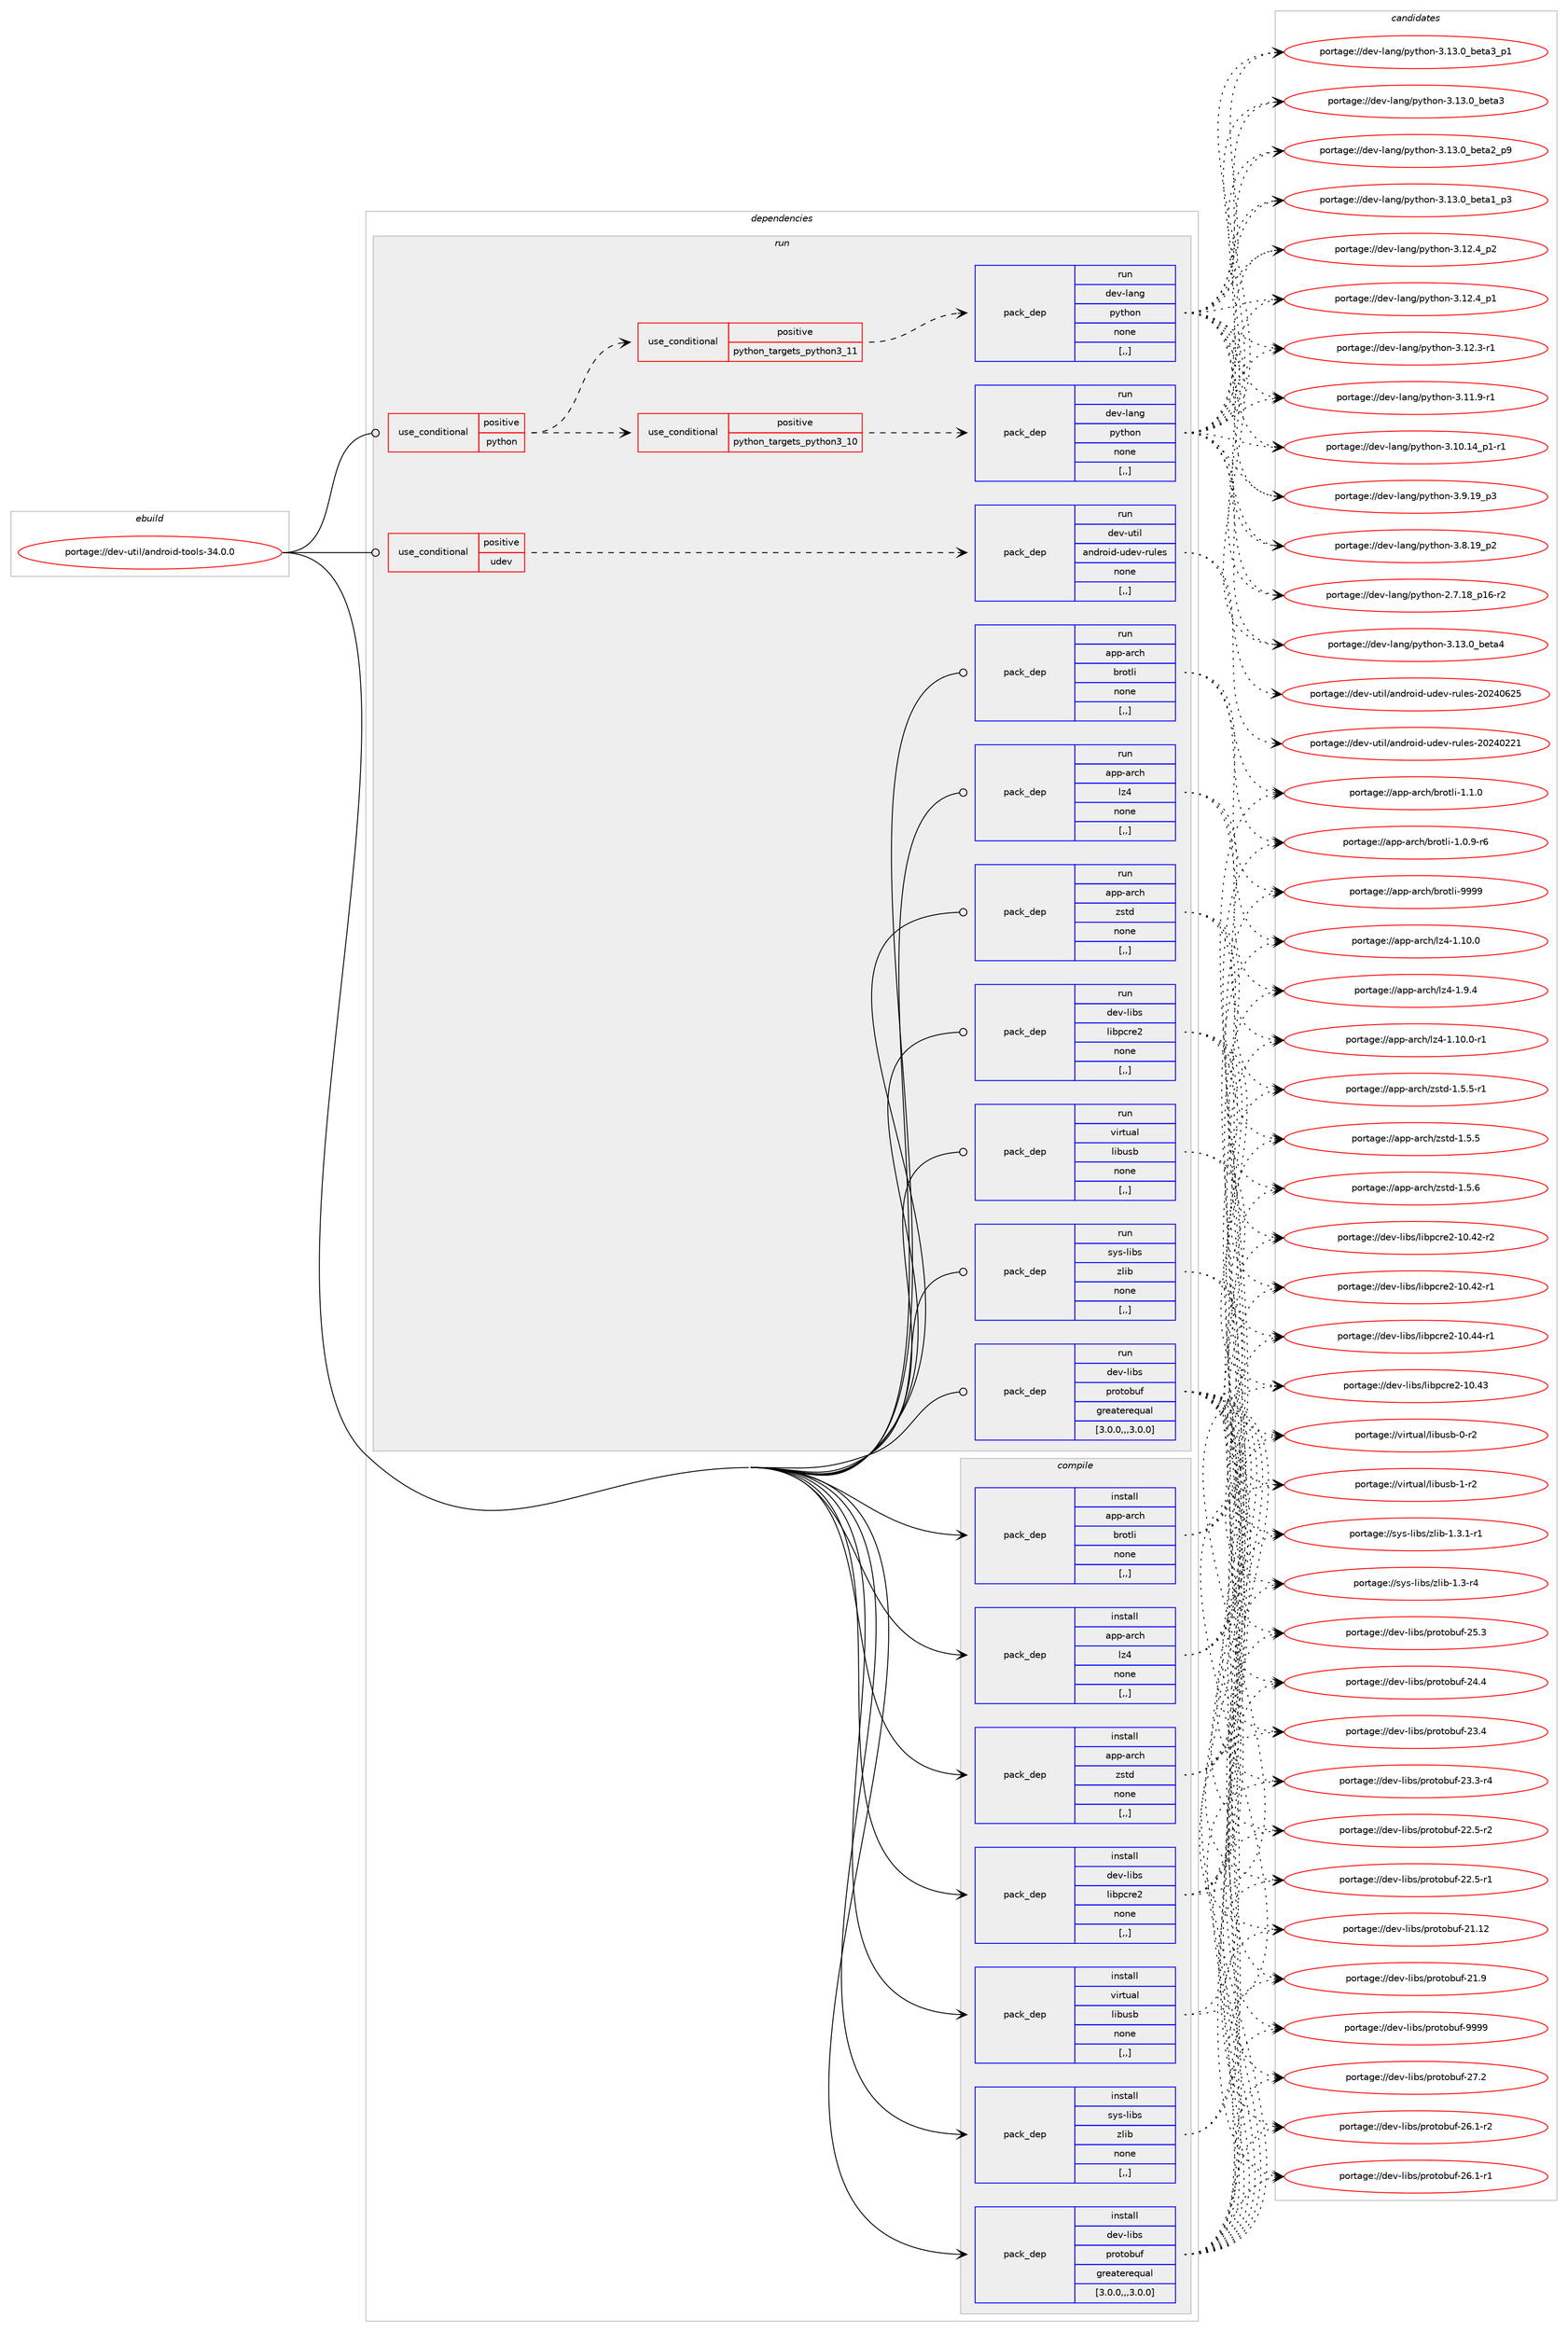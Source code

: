 digraph prolog {

# *************
# Graph options
# *************

newrank=true;
concentrate=true;
compound=true;
graph [rankdir=LR,fontname=Helvetica,fontsize=10,ranksep=1.5];#, ranksep=2.5, nodesep=0.2];
edge  [arrowhead=vee];
node  [fontname=Helvetica,fontsize=10];

# **********
# The ebuild
# **********

subgraph cluster_leftcol {
color=gray;
label=<<i>ebuild</i>>;
id [label="portage://dev-util/android-tools-34.0.0", color=red, width=4, href="../dev-util/android-tools-34.0.0.svg"];
}

# ****************
# The dependencies
# ****************

subgraph cluster_midcol {
color=gray;
label=<<i>dependencies</i>>;
subgraph cluster_compile {
fillcolor="#eeeeee";
style=filled;
label=<<i>compile</i>>;
subgraph pack149665 {
dependency210171 [label=<<TABLE BORDER="0" CELLBORDER="1" CELLSPACING="0" CELLPADDING="4" WIDTH="220"><TR><TD ROWSPAN="6" CELLPADDING="30">pack_dep</TD></TR><TR><TD WIDTH="110">install</TD></TR><TR><TD>app-arch</TD></TR><TR><TD>brotli</TD></TR><TR><TD>none</TD></TR><TR><TD>[,,]</TD></TR></TABLE>>, shape=none, color=blue];
}
id:e -> dependency210171:w [weight=20,style="solid",arrowhead="vee"];
subgraph pack149666 {
dependency210172 [label=<<TABLE BORDER="0" CELLBORDER="1" CELLSPACING="0" CELLPADDING="4" WIDTH="220"><TR><TD ROWSPAN="6" CELLPADDING="30">pack_dep</TD></TR><TR><TD WIDTH="110">install</TD></TR><TR><TD>app-arch</TD></TR><TR><TD>lz4</TD></TR><TR><TD>none</TD></TR><TR><TD>[,,]</TD></TR></TABLE>>, shape=none, color=blue];
}
id:e -> dependency210172:w [weight=20,style="solid",arrowhead="vee"];
subgraph pack149667 {
dependency210173 [label=<<TABLE BORDER="0" CELLBORDER="1" CELLSPACING="0" CELLPADDING="4" WIDTH="220"><TR><TD ROWSPAN="6" CELLPADDING="30">pack_dep</TD></TR><TR><TD WIDTH="110">install</TD></TR><TR><TD>app-arch</TD></TR><TR><TD>zstd</TD></TR><TR><TD>none</TD></TR><TR><TD>[,,]</TD></TR></TABLE>>, shape=none, color=blue];
}
id:e -> dependency210173:w [weight=20,style="solid",arrowhead="vee"];
subgraph pack149668 {
dependency210174 [label=<<TABLE BORDER="0" CELLBORDER="1" CELLSPACING="0" CELLPADDING="4" WIDTH="220"><TR><TD ROWSPAN="6" CELLPADDING="30">pack_dep</TD></TR><TR><TD WIDTH="110">install</TD></TR><TR><TD>dev-libs</TD></TR><TR><TD>libpcre2</TD></TR><TR><TD>none</TD></TR><TR><TD>[,,]</TD></TR></TABLE>>, shape=none, color=blue];
}
id:e -> dependency210174:w [weight=20,style="solid",arrowhead="vee"];
subgraph pack149669 {
dependency210175 [label=<<TABLE BORDER="0" CELLBORDER="1" CELLSPACING="0" CELLPADDING="4" WIDTH="220"><TR><TD ROWSPAN="6" CELLPADDING="30">pack_dep</TD></TR><TR><TD WIDTH="110">install</TD></TR><TR><TD>dev-libs</TD></TR><TR><TD>protobuf</TD></TR><TR><TD>greaterequal</TD></TR><TR><TD>[3.0.0,,,3.0.0]</TD></TR></TABLE>>, shape=none, color=blue];
}
id:e -> dependency210175:w [weight=20,style="solid",arrowhead="vee"];
subgraph pack149670 {
dependency210176 [label=<<TABLE BORDER="0" CELLBORDER="1" CELLSPACING="0" CELLPADDING="4" WIDTH="220"><TR><TD ROWSPAN="6" CELLPADDING="30">pack_dep</TD></TR><TR><TD WIDTH="110">install</TD></TR><TR><TD>sys-libs</TD></TR><TR><TD>zlib</TD></TR><TR><TD>none</TD></TR><TR><TD>[,,]</TD></TR></TABLE>>, shape=none, color=blue];
}
id:e -> dependency210176:w [weight=20,style="solid",arrowhead="vee"];
subgraph pack149671 {
dependency210177 [label=<<TABLE BORDER="0" CELLBORDER="1" CELLSPACING="0" CELLPADDING="4" WIDTH="220"><TR><TD ROWSPAN="6" CELLPADDING="30">pack_dep</TD></TR><TR><TD WIDTH="110">install</TD></TR><TR><TD>virtual</TD></TR><TR><TD>libusb</TD></TR><TR><TD>none</TD></TR><TR><TD>[,,]</TD></TR></TABLE>>, shape=none, color=blue];
}
id:e -> dependency210177:w [weight=20,style="solid",arrowhead="vee"];
}
subgraph cluster_compileandrun {
fillcolor="#eeeeee";
style=filled;
label=<<i>compile and run</i>>;
}
subgraph cluster_run {
fillcolor="#eeeeee";
style=filled;
label=<<i>run</i>>;
subgraph cond59114 {
dependency210178 [label=<<TABLE BORDER="0" CELLBORDER="1" CELLSPACING="0" CELLPADDING="4"><TR><TD ROWSPAN="3" CELLPADDING="10">use_conditional</TD></TR><TR><TD>positive</TD></TR><TR><TD>python</TD></TR></TABLE>>, shape=none, color=red];
subgraph cond59115 {
dependency210179 [label=<<TABLE BORDER="0" CELLBORDER="1" CELLSPACING="0" CELLPADDING="4"><TR><TD ROWSPAN="3" CELLPADDING="10">use_conditional</TD></TR><TR><TD>positive</TD></TR><TR><TD>python_targets_python3_10</TD></TR></TABLE>>, shape=none, color=red];
subgraph pack149672 {
dependency210180 [label=<<TABLE BORDER="0" CELLBORDER="1" CELLSPACING="0" CELLPADDING="4" WIDTH="220"><TR><TD ROWSPAN="6" CELLPADDING="30">pack_dep</TD></TR><TR><TD WIDTH="110">run</TD></TR><TR><TD>dev-lang</TD></TR><TR><TD>python</TD></TR><TR><TD>none</TD></TR><TR><TD>[,,]</TD></TR></TABLE>>, shape=none, color=blue];
}
dependency210179:e -> dependency210180:w [weight=20,style="dashed",arrowhead="vee"];
}
dependency210178:e -> dependency210179:w [weight=20,style="dashed",arrowhead="vee"];
subgraph cond59116 {
dependency210181 [label=<<TABLE BORDER="0" CELLBORDER="1" CELLSPACING="0" CELLPADDING="4"><TR><TD ROWSPAN="3" CELLPADDING="10">use_conditional</TD></TR><TR><TD>positive</TD></TR><TR><TD>python_targets_python3_11</TD></TR></TABLE>>, shape=none, color=red];
subgraph pack149673 {
dependency210182 [label=<<TABLE BORDER="0" CELLBORDER="1" CELLSPACING="0" CELLPADDING="4" WIDTH="220"><TR><TD ROWSPAN="6" CELLPADDING="30">pack_dep</TD></TR><TR><TD WIDTH="110">run</TD></TR><TR><TD>dev-lang</TD></TR><TR><TD>python</TD></TR><TR><TD>none</TD></TR><TR><TD>[,,]</TD></TR></TABLE>>, shape=none, color=blue];
}
dependency210181:e -> dependency210182:w [weight=20,style="dashed",arrowhead="vee"];
}
dependency210178:e -> dependency210181:w [weight=20,style="dashed",arrowhead="vee"];
}
id:e -> dependency210178:w [weight=20,style="solid",arrowhead="odot"];
subgraph cond59117 {
dependency210183 [label=<<TABLE BORDER="0" CELLBORDER="1" CELLSPACING="0" CELLPADDING="4"><TR><TD ROWSPAN="3" CELLPADDING="10">use_conditional</TD></TR><TR><TD>positive</TD></TR><TR><TD>udev</TD></TR></TABLE>>, shape=none, color=red];
subgraph pack149674 {
dependency210184 [label=<<TABLE BORDER="0" CELLBORDER="1" CELLSPACING="0" CELLPADDING="4" WIDTH="220"><TR><TD ROWSPAN="6" CELLPADDING="30">pack_dep</TD></TR><TR><TD WIDTH="110">run</TD></TR><TR><TD>dev-util</TD></TR><TR><TD>android-udev-rules</TD></TR><TR><TD>none</TD></TR><TR><TD>[,,]</TD></TR></TABLE>>, shape=none, color=blue];
}
dependency210183:e -> dependency210184:w [weight=20,style="dashed",arrowhead="vee"];
}
id:e -> dependency210183:w [weight=20,style="solid",arrowhead="odot"];
subgraph pack149675 {
dependency210185 [label=<<TABLE BORDER="0" CELLBORDER="1" CELLSPACING="0" CELLPADDING="4" WIDTH="220"><TR><TD ROWSPAN="6" CELLPADDING="30">pack_dep</TD></TR><TR><TD WIDTH="110">run</TD></TR><TR><TD>app-arch</TD></TR><TR><TD>brotli</TD></TR><TR><TD>none</TD></TR><TR><TD>[,,]</TD></TR></TABLE>>, shape=none, color=blue];
}
id:e -> dependency210185:w [weight=20,style="solid",arrowhead="odot"];
subgraph pack149676 {
dependency210186 [label=<<TABLE BORDER="0" CELLBORDER="1" CELLSPACING="0" CELLPADDING="4" WIDTH="220"><TR><TD ROWSPAN="6" CELLPADDING="30">pack_dep</TD></TR><TR><TD WIDTH="110">run</TD></TR><TR><TD>app-arch</TD></TR><TR><TD>lz4</TD></TR><TR><TD>none</TD></TR><TR><TD>[,,]</TD></TR></TABLE>>, shape=none, color=blue];
}
id:e -> dependency210186:w [weight=20,style="solid",arrowhead="odot"];
subgraph pack149677 {
dependency210187 [label=<<TABLE BORDER="0" CELLBORDER="1" CELLSPACING="0" CELLPADDING="4" WIDTH="220"><TR><TD ROWSPAN="6" CELLPADDING="30">pack_dep</TD></TR><TR><TD WIDTH="110">run</TD></TR><TR><TD>app-arch</TD></TR><TR><TD>zstd</TD></TR><TR><TD>none</TD></TR><TR><TD>[,,]</TD></TR></TABLE>>, shape=none, color=blue];
}
id:e -> dependency210187:w [weight=20,style="solid",arrowhead="odot"];
subgraph pack149678 {
dependency210188 [label=<<TABLE BORDER="0" CELLBORDER="1" CELLSPACING="0" CELLPADDING="4" WIDTH="220"><TR><TD ROWSPAN="6" CELLPADDING="30">pack_dep</TD></TR><TR><TD WIDTH="110">run</TD></TR><TR><TD>dev-libs</TD></TR><TR><TD>libpcre2</TD></TR><TR><TD>none</TD></TR><TR><TD>[,,]</TD></TR></TABLE>>, shape=none, color=blue];
}
id:e -> dependency210188:w [weight=20,style="solid",arrowhead="odot"];
subgraph pack149679 {
dependency210189 [label=<<TABLE BORDER="0" CELLBORDER="1" CELLSPACING="0" CELLPADDING="4" WIDTH="220"><TR><TD ROWSPAN="6" CELLPADDING="30">pack_dep</TD></TR><TR><TD WIDTH="110">run</TD></TR><TR><TD>dev-libs</TD></TR><TR><TD>protobuf</TD></TR><TR><TD>greaterequal</TD></TR><TR><TD>[3.0.0,,,3.0.0]</TD></TR></TABLE>>, shape=none, color=blue];
}
id:e -> dependency210189:w [weight=20,style="solid",arrowhead="odot"];
subgraph pack149680 {
dependency210190 [label=<<TABLE BORDER="0" CELLBORDER="1" CELLSPACING="0" CELLPADDING="4" WIDTH="220"><TR><TD ROWSPAN="6" CELLPADDING="30">pack_dep</TD></TR><TR><TD WIDTH="110">run</TD></TR><TR><TD>sys-libs</TD></TR><TR><TD>zlib</TD></TR><TR><TD>none</TD></TR><TR><TD>[,,]</TD></TR></TABLE>>, shape=none, color=blue];
}
id:e -> dependency210190:w [weight=20,style="solid",arrowhead="odot"];
subgraph pack149681 {
dependency210191 [label=<<TABLE BORDER="0" CELLBORDER="1" CELLSPACING="0" CELLPADDING="4" WIDTH="220"><TR><TD ROWSPAN="6" CELLPADDING="30">pack_dep</TD></TR><TR><TD WIDTH="110">run</TD></TR><TR><TD>virtual</TD></TR><TR><TD>libusb</TD></TR><TR><TD>none</TD></TR><TR><TD>[,,]</TD></TR></TABLE>>, shape=none, color=blue];
}
id:e -> dependency210191:w [weight=20,style="solid",arrowhead="odot"];
}
}

# **************
# The candidates
# **************

subgraph cluster_choices {
rank=same;
color=gray;
label=<<i>candidates</i>>;

subgraph choice149665 {
color=black;
nodesep=1;
choice9711211245971149910447981141111161081054557575757 [label="portage://app-arch/brotli-9999", color=red, width=4,href="../app-arch/brotli-9999.svg"];
choice971121124597114991044798114111116108105454946494648 [label="portage://app-arch/brotli-1.1.0", color=red, width=4,href="../app-arch/brotli-1.1.0.svg"];
choice9711211245971149910447981141111161081054549464846574511454 [label="portage://app-arch/brotli-1.0.9-r6", color=red, width=4,href="../app-arch/brotli-1.0.9-r6.svg"];
dependency210171:e -> choice9711211245971149910447981141111161081054557575757:w [style=dotted,weight="100"];
dependency210171:e -> choice971121124597114991044798114111116108105454946494648:w [style=dotted,weight="100"];
dependency210171:e -> choice9711211245971149910447981141111161081054549464846574511454:w [style=dotted,weight="100"];
}
subgraph choice149666 {
color=black;
nodesep=1;
choice971121124597114991044710812252454946494846484511449 [label="portage://app-arch/lz4-1.10.0-r1", color=red, width=4,href="../app-arch/lz4-1.10.0-r1.svg"];
choice97112112459711499104471081225245494649484648 [label="portage://app-arch/lz4-1.10.0", color=red, width=4,href="../app-arch/lz4-1.10.0.svg"];
choice971121124597114991044710812252454946574652 [label="portage://app-arch/lz4-1.9.4", color=red, width=4,href="../app-arch/lz4-1.9.4.svg"];
dependency210172:e -> choice971121124597114991044710812252454946494846484511449:w [style=dotted,weight="100"];
dependency210172:e -> choice97112112459711499104471081225245494649484648:w [style=dotted,weight="100"];
dependency210172:e -> choice971121124597114991044710812252454946574652:w [style=dotted,weight="100"];
}
subgraph choice149667 {
color=black;
nodesep=1;
choice9711211245971149910447122115116100454946534654 [label="portage://app-arch/zstd-1.5.6", color=red, width=4,href="../app-arch/zstd-1.5.6.svg"];
choice97112112459711499104471221151161004549465346534511449 [label="portage://app-arch/zstd-1.5.5-r1", color=red, width=4,href="../app-arch/zstd-1.5.5-r1.svg"];
choice9711211245971149910447122115116100454946534653 [label="portage://app-arch/zstd-1.5.5", color=red, width=4,href="../app-arch/zstd-1.5.5.svg"];
dependency210173:e -> choice9711211245971149910447122115116100454946534654:w [style=dotted,weight="100"];
dependency210173:e -> choice97112112459711499104471221151161004549465346534511449:w [style=dotted,weight="100"];
dependency210173:e -> choice9711211245971149910447122115116100454946534653:w [style=dotted,weight="100"];
}
subgraph choice149668 {
color=black;
nodesep=1;
choice1001011184510810598115471081059811299114101504549484652524511449 [label="portage://dev-libs/libpcre2-10.44-r1", color=red, width=4,href="../dev-libs/libpcre2-10.44-r1.svg"];
choice100101118451081059811547108105981129911410150454948465251 [label="portage://dev-libs/libpcre2-10.43", color=red, width=4,href="../dev-libs/libpcre2-10.43.svg"];
choice1001011184510810598115471081059811299114101504549484652504511450 [label="portage://dev-libs/libpcre2-10.42-r2", color=red, width=4,href="../dev-libs/libpcre2-10.42-r2.svg"];
choice1001011184510810598115471081059811299114101504549484652504511449 [label="portage://dev-libs/libpcre2-10.42-r1", color=red, width=4,href="../dev-libs/libpcre2-10.42-r1.svg"];
dependency210174:e -> choice1001011184510810598115471081059811299114101504549484652524511449:w [style=dotted,weight="100"];
dependency210174:e -> choice100101118451081059811547108105981129911410150454948465251:w [style=dotted,weight="100"];
dependency210174:e -> choice1001011184510810598115471081059811299114101504549484652504511450:w [style=dotted,weight="100"];
dependency210174:e -> choice1001011184510810598115471081059811299114101504549484652504511449:w [style=dotted,weight="100"];
}
subgraph choice149669 {
color=black;
nodesep=1;
choice100101118451081059811547112114111116111981171024557575757 [label="portage://dev-libs/protobuf-9999", color=red, width=4,href="../dev-libs/protobuf-9999.svg"];
choice100101118451081059811547112114111116111981171024550554650 [label="portage://dev-libs/protobuf-27.2", color=red, width=4,href="../dev-libs/protobuf-27.2.svg"];
choice1001011184510810598115471121141111161119811710245505446494511450 [label="portage://dev-libs/protobuf-26.1-r2", color=red, width=4,href="../dev-libs/protobuf-26.1-r2.svg"];
choice1001011184510810598115471121141111161119811710245505446494511449 [label="portage://dev-libs/protobuf-26.1-r1", color=red, width=4,href="../dev-libs/protobuf-26.1-r1.svg"];
choice100101118451081059811547112114111116111981171024550534651 [label="portage://dev-libs/protobuf-25.3", color=red, width=4,href="../dev-libs/protobuf-25.3.svg"];
choice100101118451081059811547112114111116111981171024550524652 [label="portage://dev-libs/protobuf-24.4", color=red, width=4,href="../dev-libs/protobuf-24.4.svg"];
choice100101118451081059811547112114111116111981171024550514652 [label="portage://dev-libs/protobuf-23.4", color=red, width=4,href="../dev-libs/protobuf-23.4.svg"];
choice1001011184510810598115471121141111161119811710245505146514511452 [label="portage://dev-libs/protobuf-23.3-r4", color=red, width=4,href="../dev-libs/protobuf-23.3-r4.svg"];
choice1001011184510810598115471121141111161119811710245505046534511450 [label="portage://dev-libs/protobuf-22.5-r2", color=red, width=4,href="../dev-libs/protobuf-22.5-r2.svg"];
choice1001011184510810598115471121141111161119811710245505046534511449 [label="portage://dev-libs/protobuf-22.5-r1", color=red, width=4,href="../dev-libs/protobuf-22.5-r1.svg"];
choice10010111845108105981154711211411111611198117102455049464950 [label="portage://dev-libs/protobuf-21.12", color=red, width=4,href="../dev-libs/protobuf-21.12.svg"];
choice100101118451081059811547112114111116111981171024550494657 [label="portage://dev-libs/protobuf-21.9", color=red, width=4,href="../dev-libs/protobuf-21.9.svg"];
dependency210175:e -> choice100101118451081059811547112114111116111981171024557575757:w [style=dotted,weight="100"];
dependency210175:e -> choice100101118451081059811547112114111116111981171024550554650:w [style=dotted,weight="100"];
dependency210175:e -> choice1001011184510810598115471121141111161119811710245505446494511450:w [style=dotted,weight="100"];
dependency210175:e -> choice1001011184510810598115471121141111161119811710245505446494511449:w [style=dotted,weight="100"];
dependency210175:e -> choice100101118451081059811547112114111116111981171024550534651:w [style=dotted,weight="100"];
dependency210175:e -> choice100101118451081059811547112114111116111981171024550524652:w [style=dotted,weight="100"];
dependency210175:e -> choice100101118451081059811547112114111116111981171024550514652:w [style=dotted,weight="100"];
dependency210175:e -> choice1001011184510810598115471121141111161119811710245505146514511452:w [style=dotted,weight="100"];
dependency210175:e -> choice1001011184510810598115471121141111161119811710245505046534511450:w [style=dotted,weight="100"];
dependency210175:e -> choice1001011184510810598115471121141111161119811710245505046534511449:w [style=dotted,weight="100"];
dependency210175:e -> choice10010111845108105981154711211411111611198117102455049464950:w [style=dotted,weight="100"];
dependency210175:e -> choice100101118451081059811547112114111116111981171024550494657:w [style=dotted,weight="100"];
}
subgraph choice149670 {
color=black;
nodesep=1;
choice115121115451081059811547122108105984549465146494511449 [label="portage://sys-libs/zlib-1.3.1-r1", color=red, width=4,href="../sys-libs/zlib-1.3.1-r1.svg"];
choice11512111545108105981154712210810598454946514511452 [label="portage://sys-libs/zlib-1.3-r4", color=red, width=4,href="../sys-libs/zlib-1.3-r4.svg"];
dependency210176:e -> choice115121115451081059811547122108105984549465146494511449:w [style=dotted,weight="100"];
dependency210176:e -> choice11512111545108105981154712210810598454946514511452:w [style=dotted,weight="100"];
}
subgraph choice149671 {
color=black;
nodesep=1;
choice1181051141161179710847108105981171159845494511450 [label="portage://virtual/libusb-1-r2", color=red, width=4,href="../virtual/libusb-1-r2.svg"];
choice1181051141161179710847108105981171159845484511450 [label="portage://virtual/libusb-0-r2", color=red, width=4,href="../virtual/libusb-0-r2.svg"];
dependency210177:e -> choice1181051141161179710847108105981171159845494511450:w [style=dotted,weight="100"];
dependency210177:e -> choice1181051141161179710847108105981171159845484511450:w [style=dotted,weight="100"];
}
subgraph choice149672 {
color=black;
nodesep=1;
choice1001011184510897110103471121211161041111104551464951464895981011169752 [label="portage://dev-lang/python-3.13.0_beta4", color=red, width=4,href="../dev-lang/python-3.13.0_beta4.svg"];
choice10010111845108971101034711212111610411111045514649514648959810111697519511249 [label="portage://dev-lang/python-3.13.0_beta3_p1", color=red, width=4,href="../dev-lang/python-3.13.0_beta3_p1.svg"];
choice1001011184510897110103471121211161041111104551464951464895981011169751 [label="portage://dev-lang/python-3.13.0_beta3", color=red, width=4,href="../dev-lang/python-3.13.0_beta3.svg"];
choice10010111845108971101034711212111610411111045514649514648959810111697509511257 [label="portage://dev-lang/python-3.13.0_beta2_p9", color=red, width=4,href="../dev-lang/python-3.13.0_beta2_p9.svg"];
choice10010111845108971101034711212111610411111045514649514648959810111697499511251 [label="portage://dev-lang/python-3.13.0_beta1_p3", color=red, width=4,href="../dev-lang/python-3.13.0_beta1_p3.svg"];
choice100101118451089711010347112121116104111110455146495046529511250 [label="portage://dev-lang/python-3.12.4_p2", color=red, width=4,href="../dev-lang/python-3.12.4_p2.svg"];
choice100101118451089711010347112121116104111110455146495046529511249 [label="portage://dev-lang/python-3.12.4_p1", color=red, width=4,href="../dev-lang/python-3.12.4_p1.svg"];
choice100101118451089711010347112121116104111110455146495046514511449 [label="portage://dev-lang/python-3.12.3-r1", color=red, width=4,href="../dev-lang/python-3.12.3-r1.svg"];
choice100101118451089711010347112121116104111110455146494946574511449 [label="portage://dev-lang/python-3.11.9-r1", color=red, width=4,href="../dev-lang/python-3.11.9-r1.svg"];
choice100101118451089711010347112121116104111110455146494846495295112494511449 [label="portage://dev-lang/python-3.10.14_p1-r1", color=red, width=4,href="../dev-lang/python-3.10.14_p1-r1.svg"];
choice100101118451089711010347112121116104111110455146574649579511251 [label="portage://dev-lang/python-3.9.19_p3", color=red, width=4,href="../dev-lang/python-3.9.19_p3.svg"];
choice100101118451089711010347112121116104111110455146564649579511250 [label="portage://dev-lang/python-3.8.19_p2", color=red, width=4,href="../dev-lang/python-3.8.19_p2.svg"];
choice100101118451089711010347112121116104111110455046554649569511249544511450 [label="portage://dev-lang/python-2.7.18_p16-r2", color=red, width=4,href="../dev-lang/python-2.7.18_p16-r2.svg"];
dependency210180:e -> choice1001011184510897110103471121211161041111104551464951464895981011169752:w [style=dotted,weight="100"];
dependency210180:e -> choice10010111845108971101034711212111610411111045514649514648959810111697519511249:w [style=dotted,weight="100"];
dependency210180:e -> choice1001011184510897110103471121211161041111104551464951464895981011169751:w [style=dotted,weight="100"];
dependency210180:e -> choice10010111845108971101034711212111610411111045514649514648959810111697509511257:w [style=dotted,weight="100"];
dependency210180:e -> choice10010111845108971101034711212111610411111045514649514648959810111697499511251:w [style=dotted,weight="100"];
dependency210180:e -> choice100101118451089711010347112121116104111110455146495046529511250:w [style=dotted,weight="100"];
dependency210180:e -> choice100101118451089711010347112121116104111110455146495046529511249:w [style=dotted,weight="100"];
dependency210180:e -> choice100101118451089711010347112121116104111110455146495046514511449:w [style=dotted,weight="100"];
dependency210180:e -> choice100101118451089711010347112121116104111110455146494946574511449:w [style=dotted,weight="100"];
dependency210180:e -> choice100101118451089711010347112121116104111110455146494846495295112494511449:w [style=dotted,weight="100"];
dependency210180:e -> choice100101118451089711010347112121116104111110455146574649579511251:w [style=dotted,weight="100"];
dependency210180:e -> choice100101118451089711010347112121116104111110455146564649579511250:w [style=dotted,weight="100"];
dependency210180:e -> choice100101118451089711010347112121116104111110455046554649569511249544511450:w [style=dotted,weight="100"];
}
subgraph choice149673 {
color=black;
nodesep=1;
choice1001011184510897110103471121211161041111104551464951464895981011169752 [label="portage://dev-lang/python-3.13.0_beta4", color=red, width=4,href="../dev-lang/python-3.13.0_beta4.svg"];
choice10010111845108971101034711212111610411111045514649514648959810111697519511249 [label="portage://dev-lang/python-3.13.0_beta3_p1", color=red, width=4,href="../dev-lang/python-3.13.0_beta3_p1.svg"];
choice1001011184510897110103471121211161041111104551464951464895981011169751 [label="portage://dev-lang/python-3.13.0_beta3", color=red, width=4,href="../dev-lang/python-3.13.0_beta3.svg"];
choice10010111845108971101034711212111610411111045514649514648959810111697509511257 [label="portage://dev-lang/python-3.13.0_beta2_p9", color=red, width=4,href="../dev-lang/python-3.13.0_beta2_p9.svg"];
choice10010111845108971101034711212111610411111045514649514648959810111697499511251 [label="portage://dev-lang/python-3.13.0_beta1_p3", color=red, width=4,href="../dev-lang/python-3.13.0_beta1_p3.svg"];
choice100101118451089711010347112121116104111110455146495046529511250 [label="portage://dev-lang/python-3.12.4_p2", color=red, width=4,href="../dev-lang/python-3.12.4_p2.svg"];
choice100101118451089711010347112121116104111110455146495046529511249 [label="portage://dev-lang/python-3.12.4_p1", color=red, width=4,href="../dev-lang/python-3.12.4_p1.svg"];
choice100101118451089711010347112121116104111110455146495046514511449 [label="portage://dev-lang/python-3.12.3-r1", color=red, width=4,href="../dev-lang/python-3.12.3-r1.svg"];
choice100101118451089711010347112121116104111110455146494946574511449 [label="portage://dev-lang/python-3.11.9-r1", color=red, width=4,href="../dev-lang/python-3.11.9-r1.svg"];
choice100101118451089711010347112121116104111110455146494846495295112494511449 [label="portage://dev-lang/python-3.10.14_p1-r1", color=red, width=4,href="../dev-lang/python-3.10.14_p1-r1.svg"];
choice100101118451089711010347112121116104111110455146574649579511251 [label="portage://dev-lang/python-3.9.19_p3", color=red, width=4,href="../dev-lang/python-3.9.19_p3.svg"];
choice100101118451089711010347112121116104111110455146564649579511250 [label="portage://dev-lang/python-3.8.19_p2", color=red, width=4,href="../dev-lang/python-3.8.19_p2.svg"];
choice100101118451089711010347112121116104111110455046554649569511249544511450 [label="portage://dev-lang/python-2.7.18_p16-r2", color=red, width=4,href="../dev-lang/python-2.7.18_p16-r2.svg"];
dependency210182:e -> choice1001011184510897110103471121211161041111104551464951464895981011169752:w [style=dotted,weight="100"];
dependency210182:e -> choice10010111845108971101034711212111610411111045514649514648959810111697519511249:w [style=dotted,weight="100"];
dependency210182:e -> choice1001011184510897110103471121211161041111104551464951464895981011169751:w [style=dotted,weight="100"];
dependency210182:e -> choice10010111845108971101034711212111610411111045514649514648959810111697509511257:w [style=dotted,weight="100"];
dependency210182:e -> choice10010111845108971101034711212111610411111045514649514648959810111697499511251:w [style=dotted,weight="100"];
dependency210182:e -> choice100101118451089711010347112121116104111110455146495046529511250:w [style=dotted,weight="100"];
dependency210182:e -> choice100101118451089711010347112121116104111110455146495046529511249:w [style=dotted,weight="100"];
dependency210182:e -> choice100101118451089711010347112121116104111110455146495046514511449:w [style=dotted,weight="100"];
dependency210182:e -> choice100101118451089711010347112121116104111110455146494946574511449:w [style=dotted,weight="100"];
dependency210182:e -> choice100101118451089711010347112121116104111110455146494846495295112494511449:w [style=dotted,weight="100"];
dependency210182:e -> choice100101118451089711010347112121116104111110455146574649579511251:w [style=dotted,weight="100"];
dependency210182:e -> choice100101118451089711010347112121116104111110455146564649579511250:w [style=dotted,weight="100"];
dependency210182:e -> choice100101118451089711010347112121116104111110455046554649569511249544511450:w [style=dotted,weight="100"];
}
subgraph choice149674 {
color=black;
nodesep=1;
choice1001011184511711610510847971101001141111051004511710010111845114117108101115455048505248545053 [label="portage://dev-util/android-udev-rules-20240625", color=red, width=4,href="../dev-util/android-udev-rules-20240625.svg"];
choice1001011184511711610510847971101001141111051004511710010111845114117108101115455048505248505049 [label="portage://dev-util/android-udev-rules-20240221", color=red, width=4,href="../dev-util/android-udev-rules-20240221.svg"];
dependency210184:e -> choice1001011184511711610510847971101001141111051004511710010111845114117108101115455048505248545053:w [style=dotted,weight="100"];
dependency210184:e -> choice1001011184511711610510847971101001141111051004511710010111845114117108101115455048505248505049:w [style=dotted,weight="100"];
}
subgraph choice149675 {
color=black;
nodesep=1;
choice9711211245971149910447981141111161081054557575757 [label="portage://app-arch/brotli-9999", color=red, width=4,href="../app-arch/brotli-9999.svg"];
choice971121124597114991044798114111116108105454946494648 [label="portage://app-arch/brotli-1.1.0", color=red, width=4,href="../app-arch/brotli-1.1.0.svg"];
choice9711211245971149910447981141111161081054549464846574511454 [label="portage://app-arch/brotli-1.0.9-r6", color=red, width=4,href="../app-arch/brotli-1.0.9-r6.svg"];
dependency210185:e -> choice9711211245971149910447981141111161081054557575757:w [style=dotted,weight="100"];
dependency210185:e -> choice971121124597114991044798114111116108105454946494648:w [style=dotted,weight="100"];
dependency210185:e -> choice9711211245971149910447981141111161081054549464846574511454:w [style=dotted,weight="100"];
}
subgraph choice149676 {
color=black;
nodesep=1;
choice971121124597114991044710812252454946494846484511449 [label="portage://app-arch/lz4-1.10.0-r1", color=red, width=4,href="../app-arch/lz4-1.10.0-r1.svg"];
choice97112112459711499104471081225245494649484648 [label="portage://app-arch/lz4-1.10.0", color=red, width=4,href="../app-arch/lz4-1.10.0.svg"];
choice971121124597114991044710812252454946574652 [label="portage://app-arch/lz4-1.9.4", color=red, width=4,href="../app-arch/lz4-1.9.4.svg"];
dependency210186:e -> choice971121124597114991044710812252454946494846484511449:w [style=dotted,weight="100"];
dependency210186:e -> choice97112112459711499104471081225245494649484648:w [style=dotted,weight="100"];
dependency210186:e -> choice971121124597114991044710812252454946574652:w [style=dotted,weight="100"];
}
subgraph choice149677 {
color=black;
nodesep=1;
choice9711211245971149910447122115116100454946534654 [label="portage://app-arch/zstd-1.5.6", color=red, width=4,href="../app-arch/zstd-1.5.6.svg"];
choice97112112459711499104471221151161004549465346534511449 [label="portage://app-arch/zstd-1.5.5-r1", color=red, width=4,href="../app-arch/zstd-1.5.5-r1.svg"];
choice9711211245971149910447122115116100454946534653 [label="portage://app-arch/zstd-1.5.5", color=red, width=4,href="../app-arch/zstd-1.5.5.svg"];
dependency210187:e -> choice9711211245971149910447122115116100454946534654:w [style=dotted,weight="100"];
dependency210187:e -> choice97112112459711499104471221151161004549465346534511449:w [style=dotted,weight="100"];
dependency210187:e -> choice9711211245971149910447122115116100454946534653:w [style=dotted,weight="100"];
}
subgraph choice149678 {
color=black;
nodesep=1;
choice1001011184510810598115471081059811299114101504549484652524511449 [label="portage://dev-libs/libpcre2-10.44-r1", color=red, width=4,href="../dev-libs/libpcre2-10.44-r1.svg"];
choice100101118451081059811547108105981129911410150454948465251 [label="portage://dev-libs/libpcre2-10.43", color=red, width=4,href="../dev-libs/libpcre2-10.43.svg"];
choice1001011184510810598115471081059811299114101504549484652504511450 [label="portage://dev-libs/libpcre2-10.42-r2", color=red, width=4,href="../dev-libs/libpcre2-10.42-r2.svg"];
choice1001011184510810598115471081059811299114101504549484652504511449 [label="portage://dev-libs/libpcre2-10.42-r1", color=red, width=4,href="../dev-libs/libpcre2-10.42-r1.svg"];
dependency210188:e -> choice1001011184510810598115471081059811299114101504549484652524511449:w [style=dotted,weight="100"];
dependency210188:e -> choice100101118451081059811547108105981129911410150454948465251:w [style=dotted,weight="100"];
dependency210188:e -> choice1001011184510810598115471081059811299114101504549484652504511450:w [style=dotted,weight="100"];
dependency210188:e -> choice1001011184510810598115471081059811299114101504549484652504511449:w [style=dotted,weight="100"];
}
subgraph choice149679 {
color=black;
nodesep=1;
choice100101118451081059811547112114111116111981171024557575757 [label="portage://dev-libs/protobuf-9999", color=red, width=4,href="../dev-libs/protobuf-9999.svg"];
choice100101118451081059811547112114111116111981171024550554650 [label="portage://dev-libs/protobuf-27.2", color=red, width=4,href="../dev-libs/protobuf-27.2.svg"];
choice1001011184510810598115471121141111161119811710245505446494511450 [label="portage://dev-libs/protobuf-26.1-r2", color=red, width=4,href="../dev-libs/protobuf-26.1-r2.svg"];
choice1001011184510810598115471121141111161119811710245505446494511449 [label="portage://dev-libs/protobuf-26.1-r1", color=red, width=4,href="../dev-libs/protobuf-26.1-r1.svg"];
choice100101118451081059811547112114111116111981171024550534651 [label="portage://dev-libs/protobuf-25.3", color=red, width=4,href="../dev-libs/protobuf-25.3.svg"];
choice100101118451081059811547112114111116111981171024550524652 [label="portage://dev-libs/protobuf-24.4", color=red, width=4,href="../dev-libs/protobuf-24.4.svg"];
choice100101118451081059811547112114111116111981171024550514652 [label="portage://dev-libs/protobuf-23.4", color=red, width=4,href="../dev-libs/protobuf-23.4.svg"];
choice1001011184510810598115471121141111161119811710245505146514511452 [label="portage://dev-libs/protobuf-23.3-r4", color=red, width=4,href="../dev-libs/protobuf-23.3-r4.svg"];
choice1001011184510810598115471121141111161119811710245505046534511450 [label="portage://dev-libs/protobuf-22.5-r2", color=red, width=4,href="../dev-libs/protobuf-22.5-r2.svg"];
choice1001011184510810598115471121141111161119811710245505046534511449 [label="portage://dev-libs/protobuf-22.5-r1", color=red, width=4,href="../dev-libs/protobuf-22.5-r1.svg"];
choice10010111845108105981154711211411111611198117102455049464950 [label="portage://dev-libs/protobuf-21.12", color=red, width=4,href="../dev-libs/protobuf-21.12.svg"];
choice100101118451081059811547112114111116111981171024550494657 [label="portage://dev-libs/protobuf-21.9", color=red, width=4,href="../dev-libs/protobuf-21.9.svg"];
dependency210189:e -> choice100101118451081059811547112114111116111981171024557575757:w [style=dotted,weight="100"];
dependency210189:e -> choice100101118451081059811547112114111116111981171024550554650:w [style=dotted,weight="100"];
dependency210189:e -> choice1001011184510810598115471121141111161119811710245505446494511450:w [style=dotted,weight="100"];
dependency210189:e -> choice1001011184510810598115471121141111161119811710245505446494511449:w [style=dotted,weight="100"];
dependency210189:e -> choice100101118451081059811547112114111116111981171024550534651:w [style=dotted,weight="100"];
dependency210189:e -> choice100101118451081059811547112114111116111981171024550524652:w [style=dotted,weight="100"];
dependency210189:e -> choice100101118451081059811547112114111116111981171024550514652:w [style=dotted,weight="100"];
dependency210189:e -> choice1001011184510810598115471121141111161119811710245505146514511452:w [style=dotted,weight="100"];
dependency210189:e -> choice1001011184510810598115471121141111161119811710245505046534511450:w [style=dotted,weight="100"];
dependency210189:e -> choice1001011184510810598115471121141111161119811710245505046534511449:w [style=dotted,weight="100"];
dependency210189:e -> choice10010111845108105981154711211411111611198117102455049464950:w [style=dotted,weight="100"];
dependency210189:e -> choice100101118451081059811547112114111116111981171024550494657:w [style=dotted,weight="100"];
}
subgraph choice149680 {
color=black;
nodesep=1;
choice115121115451081059811547122108105984549465146494511449 [label="portage://sys-libs/zlib-1.3.1-r1", color=red, width=4,href="../sys-libs/zlib-1.3.1-r1.svg"];
choice11512111545108105981154712210810598454946514511452 [label="portage://sys-libs/zlib-1.3-r4", color=red, width=4,href="../sys-libs/zlib-1.3-r4.svg"];
dependency210190:e -> choice115121115451081059811547122108105984549465146494511449:w [style=dotted,weight="100"];
dependency210190:e -> choice11512111545108105981154712210810598454946514511452:w [style=dotted,weight="100"];
}
subgraph choice149681 {
color=black;
nodesep=1;
choice1181051141161179710847108105981171159845494511450 [label="portage://virtual/libusb-1-r2", color=red, width=4,href="../virtual/libusb-1-r2.svg"];
choice1181051141161179710847108105981171159845484511450 [label="portage://virtual/libusb-0-r2", color=red, width=4,href="../virtual/libusb-0-r2.svg"];
dependency210191:e -> choice1181051141161179710847108105981171159845494511450:w [style=dotted,weight="100"];
dependency210191:e -> choice1181051141161179710847108105981171159845484511450:w [style=dotted,weight="100"];
}
}

}
